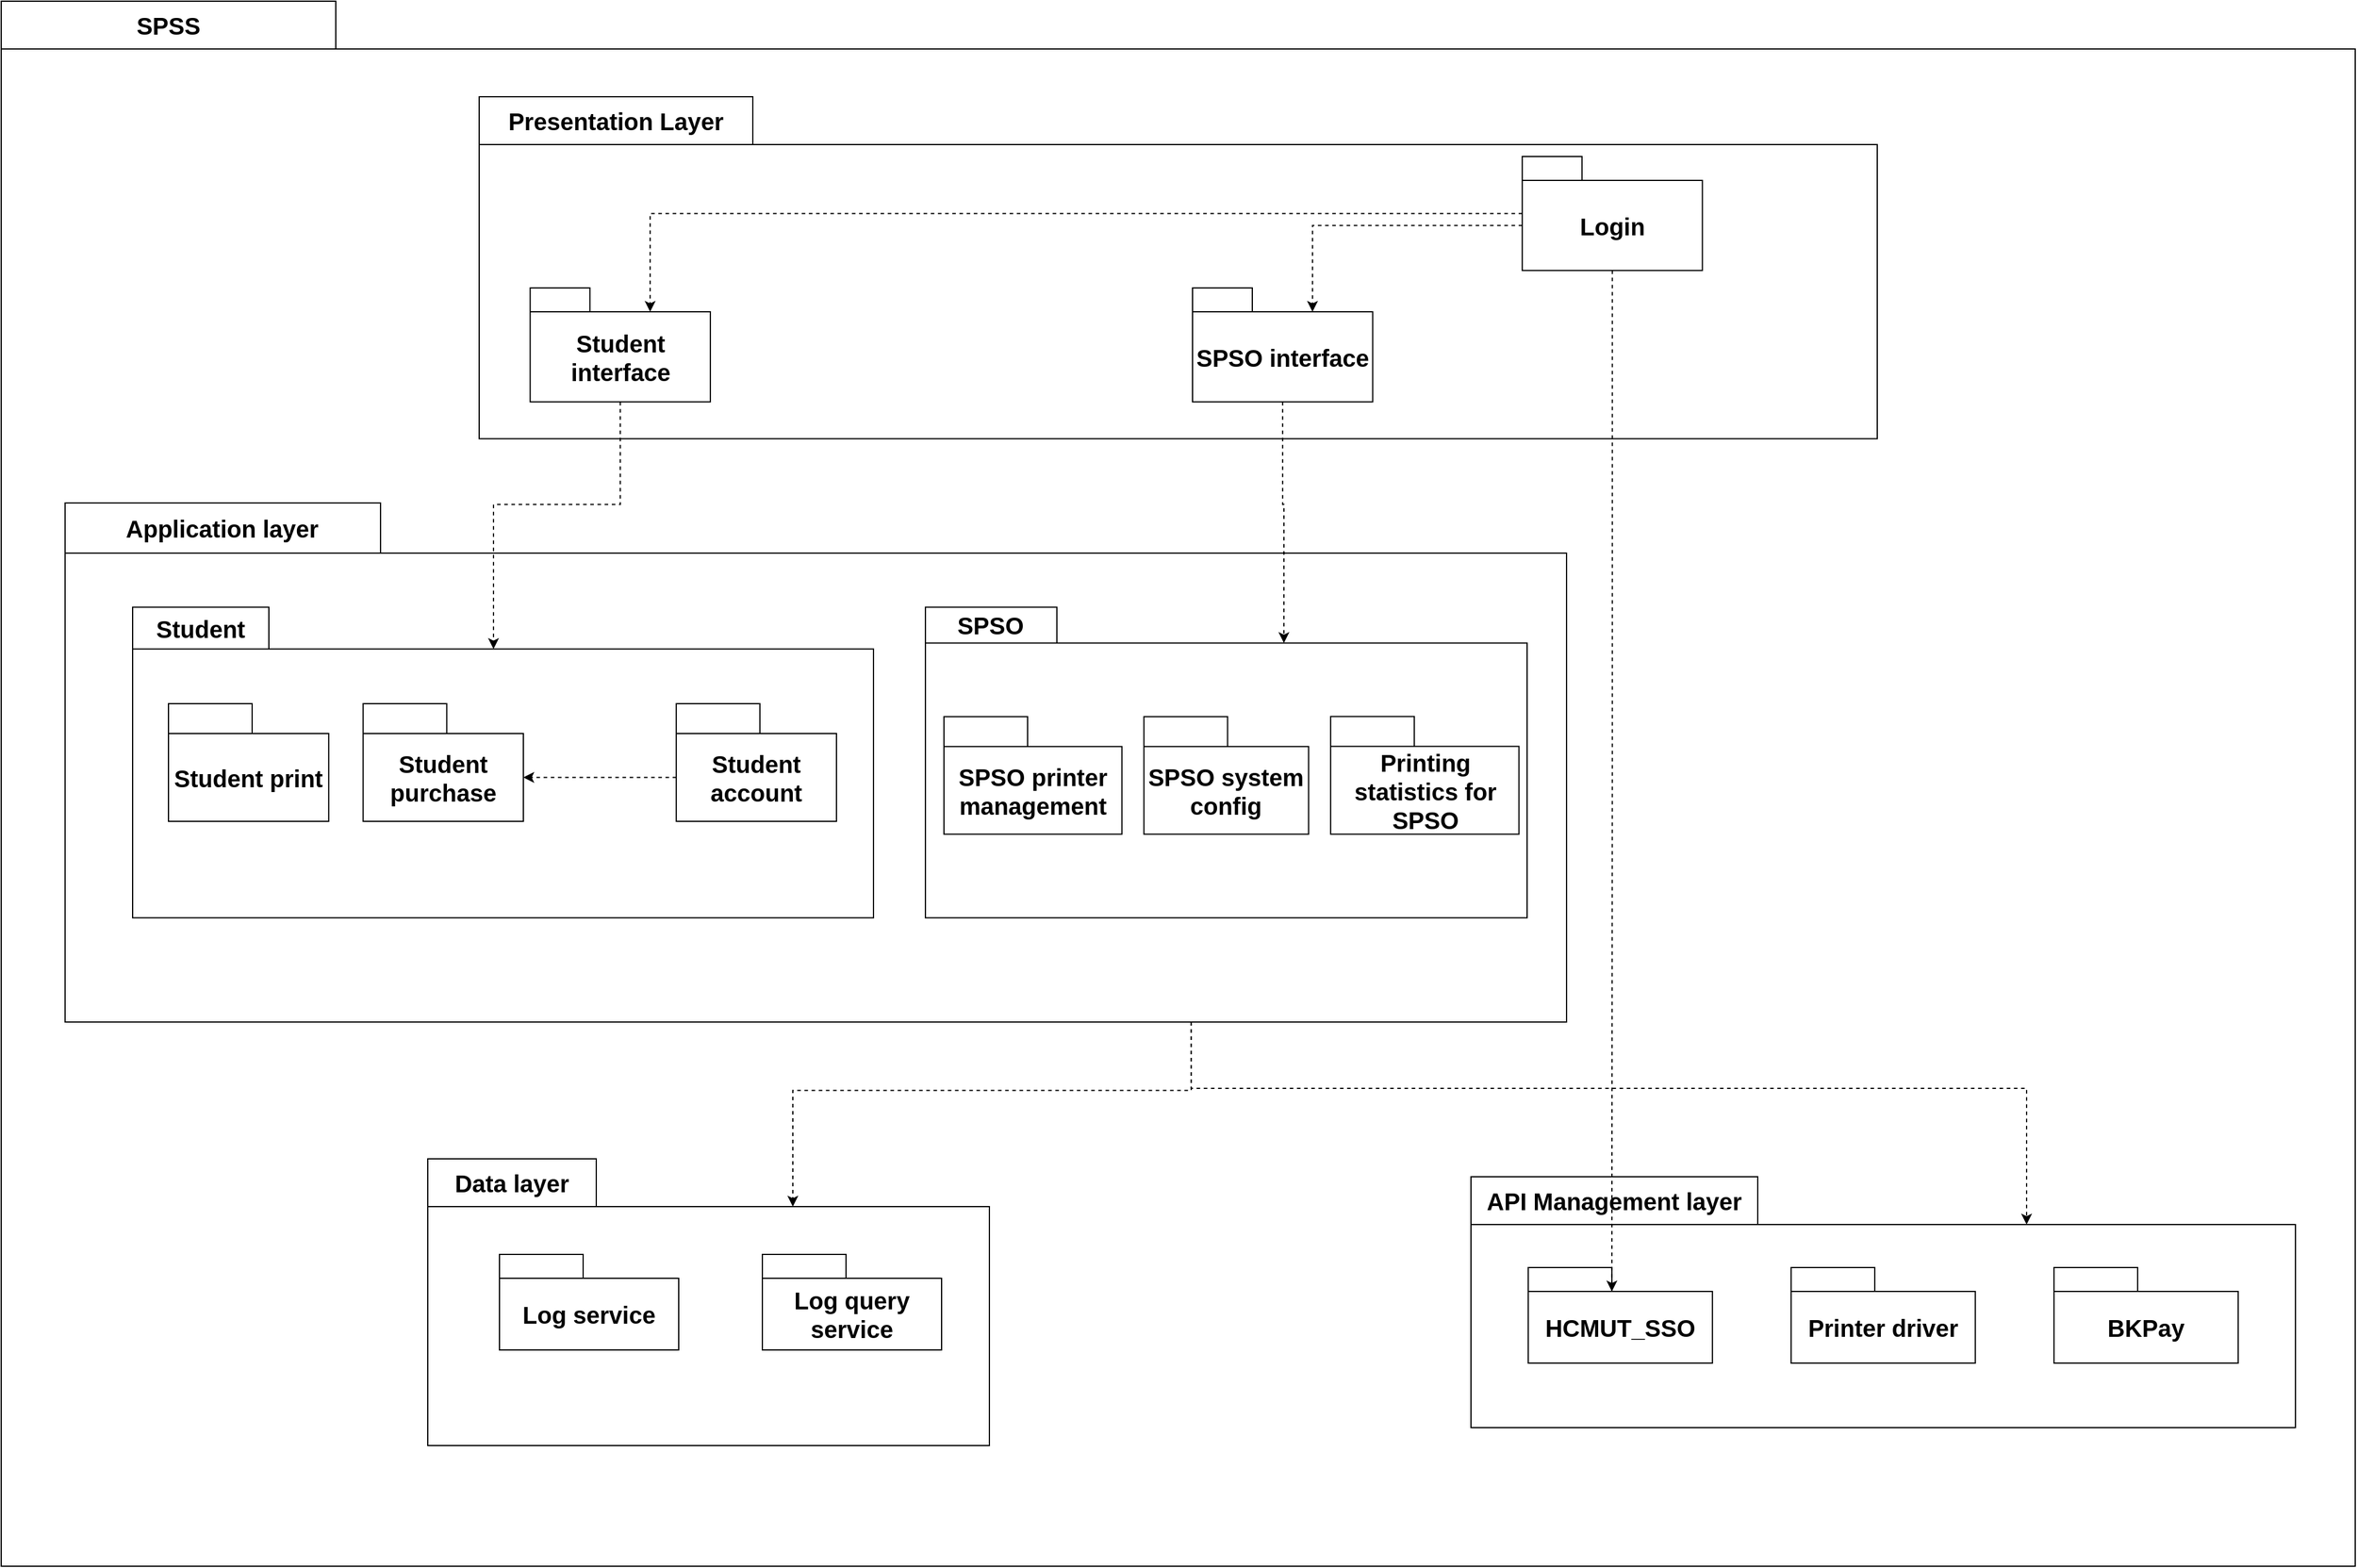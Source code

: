 <mxfile version="24.8.4">
  <diagram name="Trang-1" id="PguIR02crFdKJNFzGEjx">
    <mxGraphModel grid="0" page="1" gridSize="10" guides="1" tooltips="1" connect="1" arrows="1" fold="1" pageScale="1" pageWidth="827" pageHeight="1169" math="0" shadow="0">
      <root>
        <mxCell id="0" />
        <mxCell id="1" parent="0" />
        <mxCell id="MFWYvMfGWzJNx2VH8PIG-14" value="SPSS" style="shape=folder;fontStyle=1;tabWidth=280;tabHeight=40;tabPosition=left;html=1;boundedLbl=1;labelInHeader=1;container=1;collapsible=0;whiteSpace=wrap;fontSize=20;" vertex="1" parent="1">
          <mxGeometry y="-40" width="1970" height="1310" as="geometry" />
        </mxCell>
        <mxCell id="MFWYvMfGWzJNx2VH8PIG-15" value="" style="html=1;strokeColor=none;resizeWidth=1;resizeHeight=1;fillColor=none;part=1;connectable=0;allowArrows=0;deletable=0;whiteSpace=wrap;fontSize=20;" vertex="1" parent="MFWYvMfGWzJNx2VH8PIG-14">
          <mxGeometry width="1712.385" height="773.373" relative="1" as="geometry">
            <mxPoint y="30" as="offset" />
          </mxGeometry>
        </mxCell>
        <mxCell id="MFWYvMfGWzJNx2VH8PIG-34" value="API Management layer" style="shape=folder;fontStyle=1;tabWidth=240;tabHeight=40;tabPosition=left;html=1;boundedLbl=1;labelInHeader=1;container=1;collapsible=0;whiteSpace=wrap;fontSize=20;" vertex="1" parent="MFWYvMfGWzJNx2VH8PIG-14">
          <mxGeometry x="1230" y="984" width="690" height="210" as="geometry" />
        </mxCell>
        <mxCell id="MFWYvMfGWzJNx2VH8PIG-35" value="" style="html=1;strokeColor=none;resizeWidth=1;resizeHeight=1;fillColor=none;part=1;connectable=0;allowArrows=0;deletable=0;whiteSpace=wrap;fontSize=20;" vertex="1" parent="MFWYvMfGWzJNx2VH8PIG-34">
          <mxGeometry width="690.0" height="147" relative="1" as="geometry">
            <mxPoint y="30" as="offset" />
          </mxGeometry>
        </mxCell>
        <mxCell id="MFWYvMfGWzJNx2VH8PIG-37" value="HCMUT_SSO" style="shape=folder;fontStyle=1;tabWidth=70;tabHeight=20;tabPosition=left;html=1;boundedLbl=1;whiteSpace=wrap;fontSize=20;" vertex="1" parent="MFWYvMfGWzJNx2VH8PIG-34">
          <mxGeometry x="47.916" y="76" width="154.167" height="80" as="geometry" />
        </mxCell>
        <mxCell id="MFWYvMfGWzJNx2VH8PIG-42" value="Printer driver" style="shape=folder;fontStyle=1;tabWidth=70;tabHeight=20;tabPosition=left;html=1;boundedLbl=1;whiteSpace=wrap;fontSize=20;" vertex="1" parent="MFWYvMfGWzJNx2VH8PIG-34">
          <mxGeometry x="267.918" y="76" width="154.167" height="80" as="geometry" />
        </mxCell>
        <mxCell id="BklLOhfFkBurZudcxk5p-14" value="BKPay" style="shape=folder;fontStyle=1;tabWidth=70;tabHeight=20;tabPosition=left;html=1;boundedLbl=1;whiteSpace=wrap;fontSize=20;" vertex="1" parent="MFWYvMfGWzJNx2VH8PIG-34">
          <mxGeometry x="487.918" y="76" width="154.167" height="80" as="geometry" />
        </mxCell>
        <mxCell id="MFWYvMfGWzJNx2VH8PIG-30" value="Data layer" style="shape=folder;fontStyle=1;tabWidth=141;tabHeight=40;tabPosition=left;html=1;boundedLbl=1;labelInHeader=1;container=1;collapsible=0;whiteSpace=wrap;fontSize=20;" vertex="1" parent="MFWYvMfGWzJNx2VH8PIG-14">
          <mxGeometry x="357.0" y="969" width="470" height="240" as="geometry" />
        </mxCell>
        <mxCell id="MFWYvMfGWzJNx2VH8PIG-31" value="" style="html=1;strokeColor=none;resizeWidth=1;resizeHeight=1;fillColor=none;part=1;connectable=0;allowArrows=0;deletable=0;whiteSpace=wrap;fontSize=20;" vertex="1" parent="MFWYvMfGWzJNx2VH8PIG-30">
          <mxGeometry width="470.0" height="168" relative="1" as="geometry">
            <mxPoint y="30" as="offset" />
          </mxGeometry>
        </mxCell>
        <mxCell id="MFWYvMfGWzJNx2VH8PIG-33" value="Log query service" style="shape=folder;fontStyle=1;tabWidth=70;tabHeight=20;tabPosition=left;html=1;boundedLbl=1;whiteSpace=wrap;fontSize=20;" vertex="1" parent="MFWYvMfGWzJNx2VH8PIG-30">
          <mxGeometry x="280" y="80" width="150" height="80" as="geometry" />
        </mxCell>
        <mxCell id="MFWYvMfGWzJNx2VH8PIG-32" value="Log service" style="shape=folder;fontStyle=1;tabWidth=70;tabHeight=20;tabPosition=left;html=1;boundedLbl=1;whiteSpace=wrap;fontSize=20;" vertex="1" parent="MFWYvMfGWzJNx2VH8PIG-30">
          <mxGeometry x="60" y="80" width="150" height="80" as="geometry" />
        </mxCell>
        <mxCell id="MFWYvMfGWzJNx2VH8PIG-17" value="Application layer" style="shape=folder;fontStyle=1;tabWidth=264;tabHeight=42;tabPosition=left;html=1;boundedLbl=1;labelInHeader=1;container=1;collapsible=0;whiteSpace=wrap;fontSize=20;" vertex="1" parent="MFWYvMfGWzJNx2VH8PIG-14">
          <mxGeometry x="53.46" y="420" width="1256.54" height="434.46" as="geometry" />
        </mxCell>
        <mxCell id="MFWYvMfGWzJNx2VH8PIG-18" value="" style="html=1;strokeColor=none;resizeWidth=1;resizeHeight=1;fillColor=none;part=1;connectable=0;allowArrows=0;deletable=0;whiteSpace=wrap;fontSize=20;" vertex="1" parent="MFWYvMfGWzJNx2VH8PIG-17">
          <mxGeometry width="1256.54" height="304.122" relative="1" as="geometry">
            <mxPoint y="30" as="offset" />
          </mxGeometry>
        </mxCell>
        <mxCell id="MFWYvMfGWzJNx2VH8PIG-25" value="SPSO" style="shape=folder;fontStyle=1;tabWidth=110;tabHeight=30;tabPosition=left;html=1;boundedLbl=1;labelInHeader=1;container=1;collapsible=0;whiteSpace=wrap;fontSize=20;" vertex="1" parent="MFWYvMfGWzJNx2VH8PIG-17">
          <mxGeometry x="720" y="87.23" width="503.54" height="260" as="geometry" />
        </mxCell>
        <mxCell id="MFWYvMfGWzJNx2VH8PIG-26" value="" style="html=1;strokeColor=none;resizeWidth=1;resizeHeight=1;fillColor=none;part=1;connectable=0;allowArrows=0;deletable=0;whiteSpace=wrap;fontSize=20;" vertex="1" parent="MFWYvMfGWzJNx2VH8PIG-25">
          <mxGeometry width="503.54" height="182" relative="1" as="geometry">
            <mxPoint y="30" as="offset" />
          </mxGeometry>
        </mxCell>
        <mxCell id="MFWYvMfGWzJNx2VH8PIG-27" value="SPSO printer management" style="shape=folder;fontStyle=1;tabWidth=70;tabHeight=25;tabPosition=left;html=1;boundedLbl=1;whiteSpace=wrap;fontSize=20;" vertex="1" parent="MFWYvMfGWzJNx2VH8PIG-25">
          <mxGeometry x="15.497" y="91.59" width="148.925" height="98.41" as="geometry" />
        </mxCell>
        <mxCell id="MFWYvMfGWzJNx2VH8PIG-28" value="SPSO system config" style="shape=folder;fontStyle=1;tabWidth=70;tabHeight=25;tabPosition=left;html=1;boundedLbl=1;whiteSpace=wrap;fontSize=20;" vertex="1" parent="MFWYvMfGWzJNx2VH8PIG-25">
          <mxGeometry x="182.857" y="91.59" width="137.826" height="98.41" as="geometry" />
        </mxCell>
        <mxCell id="MFWYvMfGWzJNx2VH8PIG-29" value="&lt;font style=&quot;font-size: 20px;&quot;&gt;Printing statistics for SPSO&lt;/font&gt;" style="shape=folder;fontStyle=1;tabWidth=70;tabHeight=25;tabPosition=left;html=1;boundedLbl=1;whiteSpace=wrap;fontSize=20;" vertex="1" parent="MFWYvMfGWzJNx2VH8PIG-25">
          <mxGeometry x="339.119" y="91.58" width="157.598" height="98.42" as="geometry" />
        </mxCell>
        <mxCell id="MFWYvMfGWzJNx2VH8PIG-20" value="Student" style="shape=folder;fontStyle=1;tabWidth=114;tabHeight=35;tabPosition=left;html=1;boundedLbl=1;labelInHeader=1;container=1;collapsible=0;whiteSpace=wrap;fontSize=20;" vertex="1" parent="MFWYvMfGWzJNx2VH8PIG-17">
          <mxGeometry x="56.54" y="87.23" width="620" height="260" as="geometry" />
        </mxCell>
        <mxCell id="MFWYvMfGWzJNx2VH8PIG-21" value="" style="html=1;strokeColor=none;resizeWidth=1;resizeHeight=1;fillColor=none;part=1;connectable=0;allowArrows=0;deletable=0;whiteSpace=wrap;fontSize=20;" vertex="1" parent="MFWYvMfGWzJNx2VH8PIG-20">
          <mxGeometry width="620" height="182" relative="1" as="geometry">
            <mxPoint y="30" as="offset" />
          </mxGeometry>
        </mxCell>
        <mxCell id="MFWYvMfGWzJNx2VH8PIG-22" value="Student print" style="shape=folder;fontStyle=1;tabWidth=70;tabHeight=25;tabPosition=left;html=1;boundedLbl=1;whiteSpace=wrap;fontSize=20;" vertex="1" parent="MFWYvMfGWzJNx2VH8PIG-20">
          <mxGeometry x="30" y="80.8" width="134.12" height="98.41" as="geometry" />
        </mxCell>
        <mxCell id="MFWYvMfGWzJNx2VH8PIG-23" value="Student purchase" style="shape=folder;fontStyle=1;tabWidth=70;tabHeight=25;tabPosition=left;html=1;boundedLbl=1;whiteSpace=wrap;fontSize=20;" vertex="1" parent="MFWYvMfGWzJNx2VH8PIG-20">
          <mxGeometry x="192.86" y="80.8" width="134.12" height="98.41" as="geometry" />
        </mxCell>
        <mxCell id="MFWYvMfGWzJNx2VH8PIG-24" value="&lt;font style=&quot;font-size: 20px;&quot;&gt;Student account&lt;/font&gt;" style="shape=folder;fontStyle=1;tabWidth=70;tabHeight=25;tabPosition=left;html=1;boundedLbl=1;whiteSpace=wrap;fontSize=20;" vertex="1" parent="MFWYvMfGWzJNx2VH8PIG-20">
          <mxGeometry x="454.92" y="80.8" width="134.12" height="98.41" as="geometry" />
        </mxCell>
        <mxCell id="BklLOhfFkBurZudcxk5p-12" style="edgeStyle=orthogonalEdgeStyle;rounded=0;orthogonalLoop=1;jettySize=auto;html=1;exitX=0;exitY=0;exitDx=0;exitDy=61.705;exitPerimeter=0;entryX=0;entryY=0;entryDx=134.12;entryDy=61.705;entryPerimeter=0;dashed=1;" edge="1" parent="MFWYvMfGWzJNx2VH8PIG-20" source="MFWYvMfGWzJNx2VH8PIG-24" target="MFWYvMfGWzJNx2VH8PIG-23">
          <mxGeometry relative="1" as="geometry" />
        </mxCell>
        <mxCell id="MFWYvMfGWzJNx2VH8PIG-16" value="" style="group;fontSize=20;" vertex="1" connectable="0" parent="MFWYvMfGWzJNx2VH8PIG-14">
          <mxGeometry x="400" y="80" width="1170" height="286.27" as="geometry" />
        </mxCell>
        <mxCell id="MFWYvMfGWzJNx2VH8PIG-12" value="Presentation Layer" style="shape=folder;fontStyle=1;tabWidth=229;tabHeight=40;tabPosition=left;html=1;boundedLbl=1;labelInHeader=1;container=1;collapsible=0;whiteSpace=wrap;fontSize=20;" vertex="1" parent="MFWYvMfGWzJNx2VH8PIG-16">
          <mxGeometry width="1170" height="286.27" as="geometry" />
        </mxCell>
        <mxCell id="MFWYvMfGWzJNx2VH8PIG-13" value="" style="html=1;strokeColor=none;resizeWidth=1;resizeHeight=1;fillColor=none;part=1;connectable=0;allowArrows=0;deletable=0;whiteSpace=wrap;fontSize=20;" vertex="1" parent="MFWYvMfGWzJNx2VH8PIG-12">
          <mxGeometry width="1170" height="200.389" relative="1" as="geometry">
            <mxPoint y="30" as="offset" />
          </mxGeometry>
        </mxCell>
        <mxCell id="MFWYvMfGWzJNx2VH8PIG-5" value="Login" style="shape=folder;fontStyle=1;tabWidth=50;tabHeight=20;tabPosition=left;html=1;boundedLbl=1;whiteSpace=wrap;fontSize=20;" vertex="1" parent="MFWYvMfGWzJNx2VH8PIG-12">
          <mxGeometry x="872.916" y="50.0" width="150.769" height="95.422" as="geometry" />
        </mxCell>
        <mxCell id="MFWYvMfGWzJNx2VH8PIG-7" value="SPSO interface" style="shape=folder;fontStyle=1;tabWidth=50;tabHeight=20;tabPosition=left;html=1;boundedLbl=1;whiteSpace=wrap;fontSize=20;" vertex="1" parent="MFWYvMfGWzJNx2VH8PIG-12">
          <mxGeometry x="597.002" y="160.0" width="150.769" height="95.422" as="geometry" />
        </mxCell>
        <mxCell id="MFWYvMfGWzJNx2VH8PIG-6" value="Student interface" style="shape=folder;fontStyle=1;tabWidth=50;tabHeight=20;tabPosition=left;html=1;boundedLbl=1;whiteSpace=wrap;fontSize=20;" vertex="1" parent="MFWYvMfGWzJNx2VH8PIG-12">
          <mxGeometry x="42.694" y="160.0" width="150.769" height="95.422" as="geometry" />
        </mxCell>
        <mxCell id="BklLOhfFkBurZudcxk5p-10" style="edgeStyle=orthogonalEdgeStyle;rounded=0;orthogonalLoop=1;jettySize=auto;html=1;exitX=0;exitY=0;exitDx=0;exitDy=57.711;exitPerimeter=0;entryX=0;entryY=0;entryDx=100.385;entryDy=20;entryPerimeter=0;dashed=1;" edge="1" parent="MFWYvMfGWzJNx2VH8PIG-12" source="MFWYvMfGWzJNx2VH8PIG-5" target="MFWYvMfGWzJNx2VH8PIG-7">
          <mxGeometry relative="1" as="geometry" />
        </mxCell>
        <mxCell id="BklLOhfFkBurZudcxk5p-11" style="edgeStyle=orthogonalEdgeStyle;rounded=0;orthogonalLoop=1;jettySize=auto;html=1;entryX=0;entryY=0;entryDx=100.385;entryDy=20;entryPerimeter=0;dashed=1;" edge="1" parent="MFWYvMfGWzJNx2VH8PIG-12" source="MFWYvMfGWzJNx2VH8PIG-5" target="MFWYvMfGWzJNx2VH8PIG-6">
          <mxGeometry relative="1" as="geometry" />
        </mxCell>
        <mxCell id="BklLOhfFkBurZudcxk5p-1" style="edgeStyle=orthogonalEdgeStyle;rounded=0;orthogonalLoop=1;jettySize=auto;html=1;exitX=0.5;exitY=1;exitDx=0;exitDy=0;exitPerimeter=0;entryX=0;entryY=0;entryDx=300;entryDy=30;entryPerimeter=0;dashed=1;" edge="1" parent="MFWYvMfGWzJNx2VH8PIG-14" source="MFWYvMfGWzJNx2VH8PIG-7" target="MFWYvMfGWzJNx2VH8PIG-25">
          <mxGeometry relative="1" as="geometry" />
        </mxCell>
        <mxCell id="MFWYvMfGWzJNx2VH8PIG-38" style="edgeStyle=orthogonalEdgeStyle;rounded=0;orthogonalLoop=1;jettySize=auto;html=1;entryX=0;entryY=0;entryDx=302;entryDy=35;entryPerimeter=0;dashed=1;" edge="1" parent="MFWYvMfGWzJNx2VH8PIG-14" source="MFWYvMfGWzJNx2VH8PIG-6" target="MFWYvMfGWzJNx2VH8PIG-20">
          <mxGeometry relative="1" as="geometry" />
        </mxCell>
        <mxCell id="BklLOhfFkBurZudcxk5p-2" style="edgeStyle=orthogonalEdgeStyle;rounded=0;orthogonalLoop=1;jettySize=auto;html=1;exitX=0.5;exitY=1;exitDx=0;exitDy=0;exitPerimeter=0;entryX=0;entryY=0;entryDx=70;entryDy=20;entryPerimeter=0;dashed=1;" edge="1" parent="MFWYvMfGWzJNx2VH8PIG-14" source="MFWYvMfGWzJNx2VH8PIG-5" target="MFWYvMfGWzJNx2VH8PIG-37">
          <mxGeometry relative="1" as="geometry" />
        </mxCell>
        <mxCell id="9V1_FmD4qYmKyHSSPLxR-8" style="edgeStyle=orthogonalEdgeStyle;rounded=0;orthogonalLoop=1;jettySize=auto;html=1;exitX=0.75;exitY=1;exitDx=0;exitDy=0;exitPerimeter=0;entryX=0;entryY=0;entryDx=305.5;entryDy=40;entryPerimeter=0;dashed=1;" edge="1" parent="MFWYvMfGWzJNx2VH8PIG-14" source="MFWYvMfGWzJNx2VH8PIG-17" target="MFWYvMfGWzJNx2VH8PIG-30">
          <mxGeometry relative="1" as="geometry" />
        </mxCell>
        <mxCell id="9V1_FmD4qYmKyHSSPLxR-9" style="edgeStyle=orthogonalEdgeStyle;rounded=0;orthogonalLoop=1;jettySize=auto;html=1;exitX=0.75;exitY=1;exitDx=0;exitDy=0;exitPerimeter=0;entryX=0;entryY=0;entryDx=465;entryDy=40;entryPerimeter=0;dashed=1;" edge="1" parent="MFWYvMfGWzJNx2VH8PIG-14" source="MFWYvMfGWzJNx2VH8PIG-17" target="MFWYvMfGWzJNx2VH8PIG-34">
          <mxGeometry relative="1" as="geometry">
            <Array as="points">
              <mxPoint x="996" y="910" />
              <mxPoint x="1695" y="910" />
            </Array>
          </mxGeometry>
        </mxCell>
        <mxCell id="MFWYvMfGWzJNx2VH8PIG-8" style="edgeStyle=orthogonalEdgeStyle;rounded=0;orthogonalLoop=1;jettySize=auto;html=1;exitX=0.5;exitY=1;exitDx=0;exitDy=0;exitPerimeter=0;fontSize=20;" edge="1" parent="1">
          <mxGeometry relative="1" as="geometry">
            <mxPoint x="345.0" y="310.0" as="sourcePoint" />
            <mxPoint x="345.0" y="310.0" as="targetPoint" />
          </mxGeometry>
        </mxCell>
      </root>
    </mxGraphModel>
  </diagram>
</mxfile>
